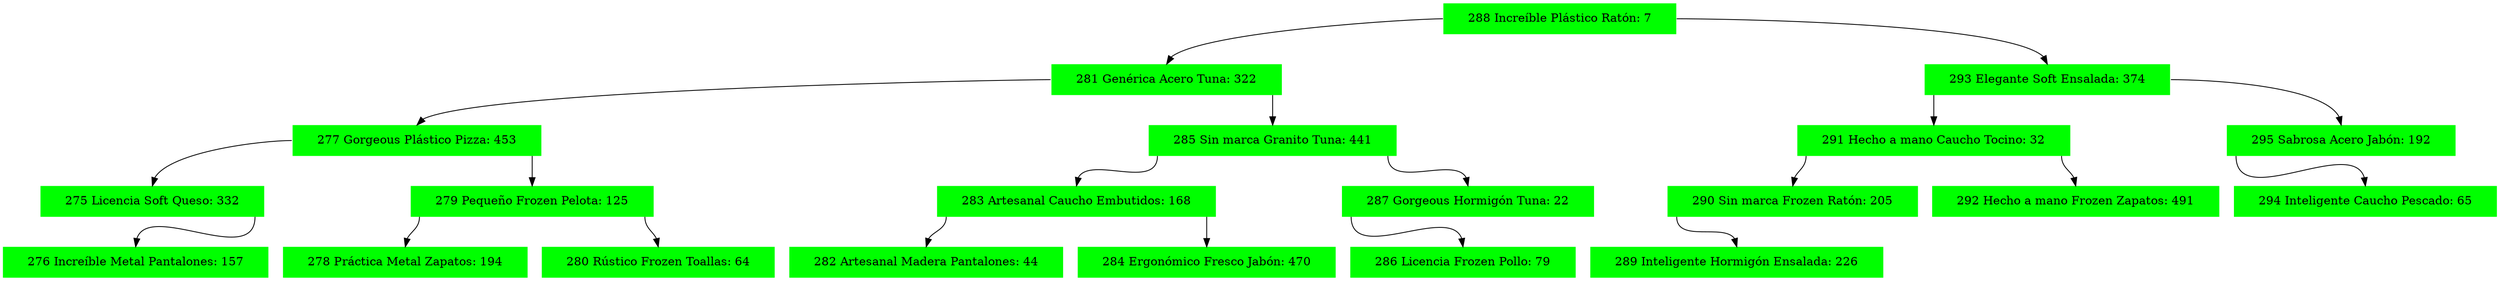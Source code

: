 digraph G{
node[shape="record"];
node0xc0005941e0[label="<f0>|<f1>288  Increíble Plástico Ratón: 7|<f2>",color=green,style =filled];
node0xc0005943c0[label="<f0>|<f1>281 Genérica Acero Tuna: 322|<f2>",color=green,style =filled];
node0xc0005941e0:f0->node0xc0005943c0:f1
node0xc000594120[label="<f0>|<f1>277 Gorgeous Plástico Pizza: 453|<f2>",color=green,style =filled];
node0xc0005943c0:f0->node0xc000594120:f1
node0xc000594420[label="<f0>|<f1>275 Licencia Soft Queso: 332|<f2>",color=green,style =filled];
node0xc000594120:f0->node0xc000594420:f1
node0xc000594720[label="<f0>|<f1>276 Increíble Metal Pantalones: 157|<f2>",color=green,style =filled];
node0xc000594420:f2->node0xc000594720:f1
node0xc000594780[label="<f0>|<f1>279 Pequeño Frozen Pelota: 125|<f2>",color=green,style =filled];
node0xc000594120:f2->node0xc000594780:f1
node0xc0005945a0[label="<f0>|<f1>278 Práctica Metal Zapatos: 194|<f2>",color=green,style =filled];
node0xc000594780:f0->node0xc0005945a0:f1
node0xc000594600[label="<f0>|<f1>280 Rústico Frozen Toallas: 64|<f2>",color=green,style =filled];
node0xc000594780:f2->node0xc000594600:f1
node0xc0005942a0[label="<f0>|<f1>285 Sin marca Granito Tuna: 441|<f2>",color=green,style =filled];
node0xc0005943c0:f2->node0xc0005942a0:f1
node0xc000594840[label="<f0>|<f1>283 Artesanal Caucho Embutidos: 168|<f2>",color=green,style =filled];
node0xc0005942a0:f0->node0xc000594840:f1
node0xc0005947e0[label="<f0>|<f1>282 Artesanal Madera Pantalones: 44|<f2>",color=green,style =filled];
node0xc000594840:f0->node0xc0005947e0:f1
node0xc000594660[label="<f0>|<f1>284 Ergonómico Fresco Jabón: 470|<f2>",color=green,style =filled];
node0xc000594840:f2->node0xc000594660:f1
node0xc0005944e0[label="<f0>|<f1>287 Gorgeous Hormigón Tuna: 22|<f2>",color=green,style =filled];
node0xc0005942a0:f2->node0xc0005944e0:f1
node0xc0005946c0[label="<f0>|<f1>286 Licencia Frozen Pollo: 79|<f2>",color=green,style =filled];
node0xc0005944e0:f0->node0xc0005946c0:f1
node0xc000594240[label="<f0>|<f1>293 Elegante Soft Ensalada: 374|<f2>",color=green,style =filled];
node0xc0005941e0:f2->node0xc000594240:f1
node0xc000594480[label="<f0>|<f1>291 Hecho a mano Caucho Tocino: 32|<f2>",color=green,style =filled];
node0xc000594240:f0->node0xc000594480:f1
node0xc000594180[label="<f0>|<f1>290 Sin marca Frozen Ratón: 205|<f2>",color=green,style =filled];
node0xc000594480:f0->node0xc000594180:f1
node0xc0005948a0[label="<f0>|<f1>289 Inteligente Hormigón Ensalada: 226|<f2>",color=green,style =filled];
node0xc000594180:f0->node0xc0005948a0:f1
node0xc000594540[label="<f0>|<f1>292 Hecho a mano Frozen Zapatos: 491|<f2>",color=green,style =filled];
node0xc000594480:f2->node0xc000594540:f1
node0xc000594300[label="<f0>|<f1>295 Sabrosa Acero Jabón: 192|<f2>",color=green,style =filled];
node0xc000594240:f2->node0xc000594300:f1
node0xc000594360[label="<f0>|<f1>294 Inteligente Caucho Pescado: 65|<f2>",color=green,style =filled];
node0xc000594300:f0->node0xc000594360:f1
}
